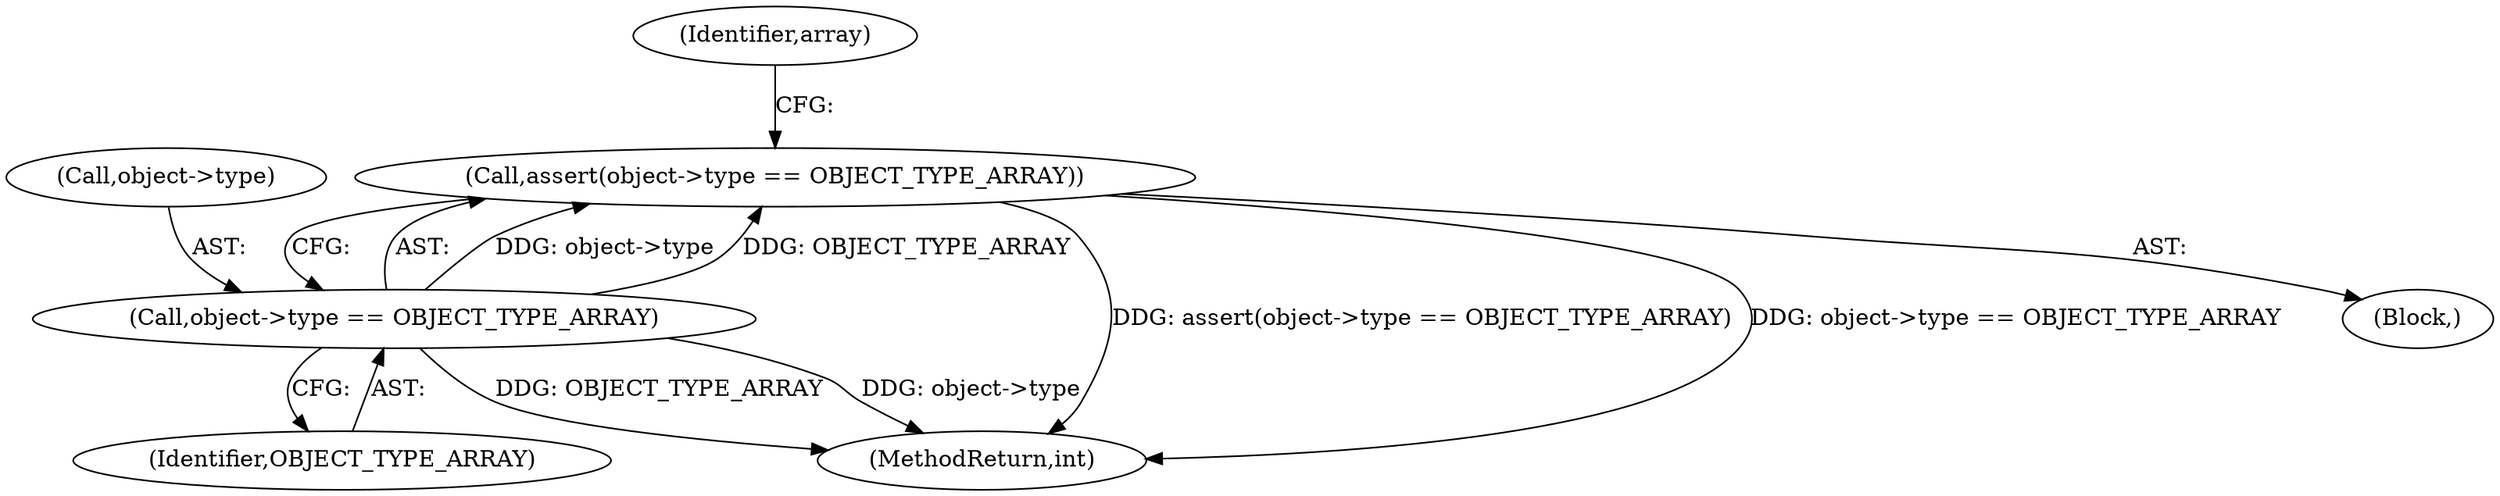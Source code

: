 digraph "0_yara_4a342f01e5439b9bb901aff1c6c23c536baeeb3f_0@API" {
"1000112" [label="(Call,assert(object->type == OBJECT_TYPE_ARRAY))"];
"1000113" [label="(Call,object->type == OBJECT_TYPE_ARRAY)"];
"1000104" [label="(Block,)"];
"1000117" [label="(Identifier,OBJECT_TYPE_ARRAY)"];
"1000113" [label="(Call,object->type == OBJECT_TYPE_ARRAY)"];
"1000119" [label="(Identifier,array)"];
"1000275" [label="(MethodReturn,int)"];
"1000112" [label="(Call,assert(object->type == OBJECT_TYPE_ARRAY))"];
"1000114" [label="(Call,object->type)"];
"1000112" -> "1000104"  [label="AST: "];
"1000112" -> "1000113"  [label="CFG: "];
"1000113" -> "1000112"  [label="AST: "];
"1000119" -> "1000112"  [label="CFG: "];
"1000112" -> "1000275"  [label="DDG: assert(object->type == OBJECT_TYPE_ARRAY)"];
"1000112" -> "1000275"  [label="DDG: object->type == OBJECT_TYPE_ARRAY"];
"1000113" -> "1000112"  [label="DDG: object->type"];
"1000113" -> "1000112"  [label="DDG: OBJECT_TYPE_ARRAY"];
"1000113" -> "1000117"  [label="CFG: "];
"1000114" -> "1000113"  [label="AST: "];
"1000117" -> "1000113"  [label="AST: "];
"1000113" -> "1000275"  [label="DDG: OBJECT_TYPE_ARRAY"];
"1000113" -> "1000275"  [label="DDG: object->type"];
}
